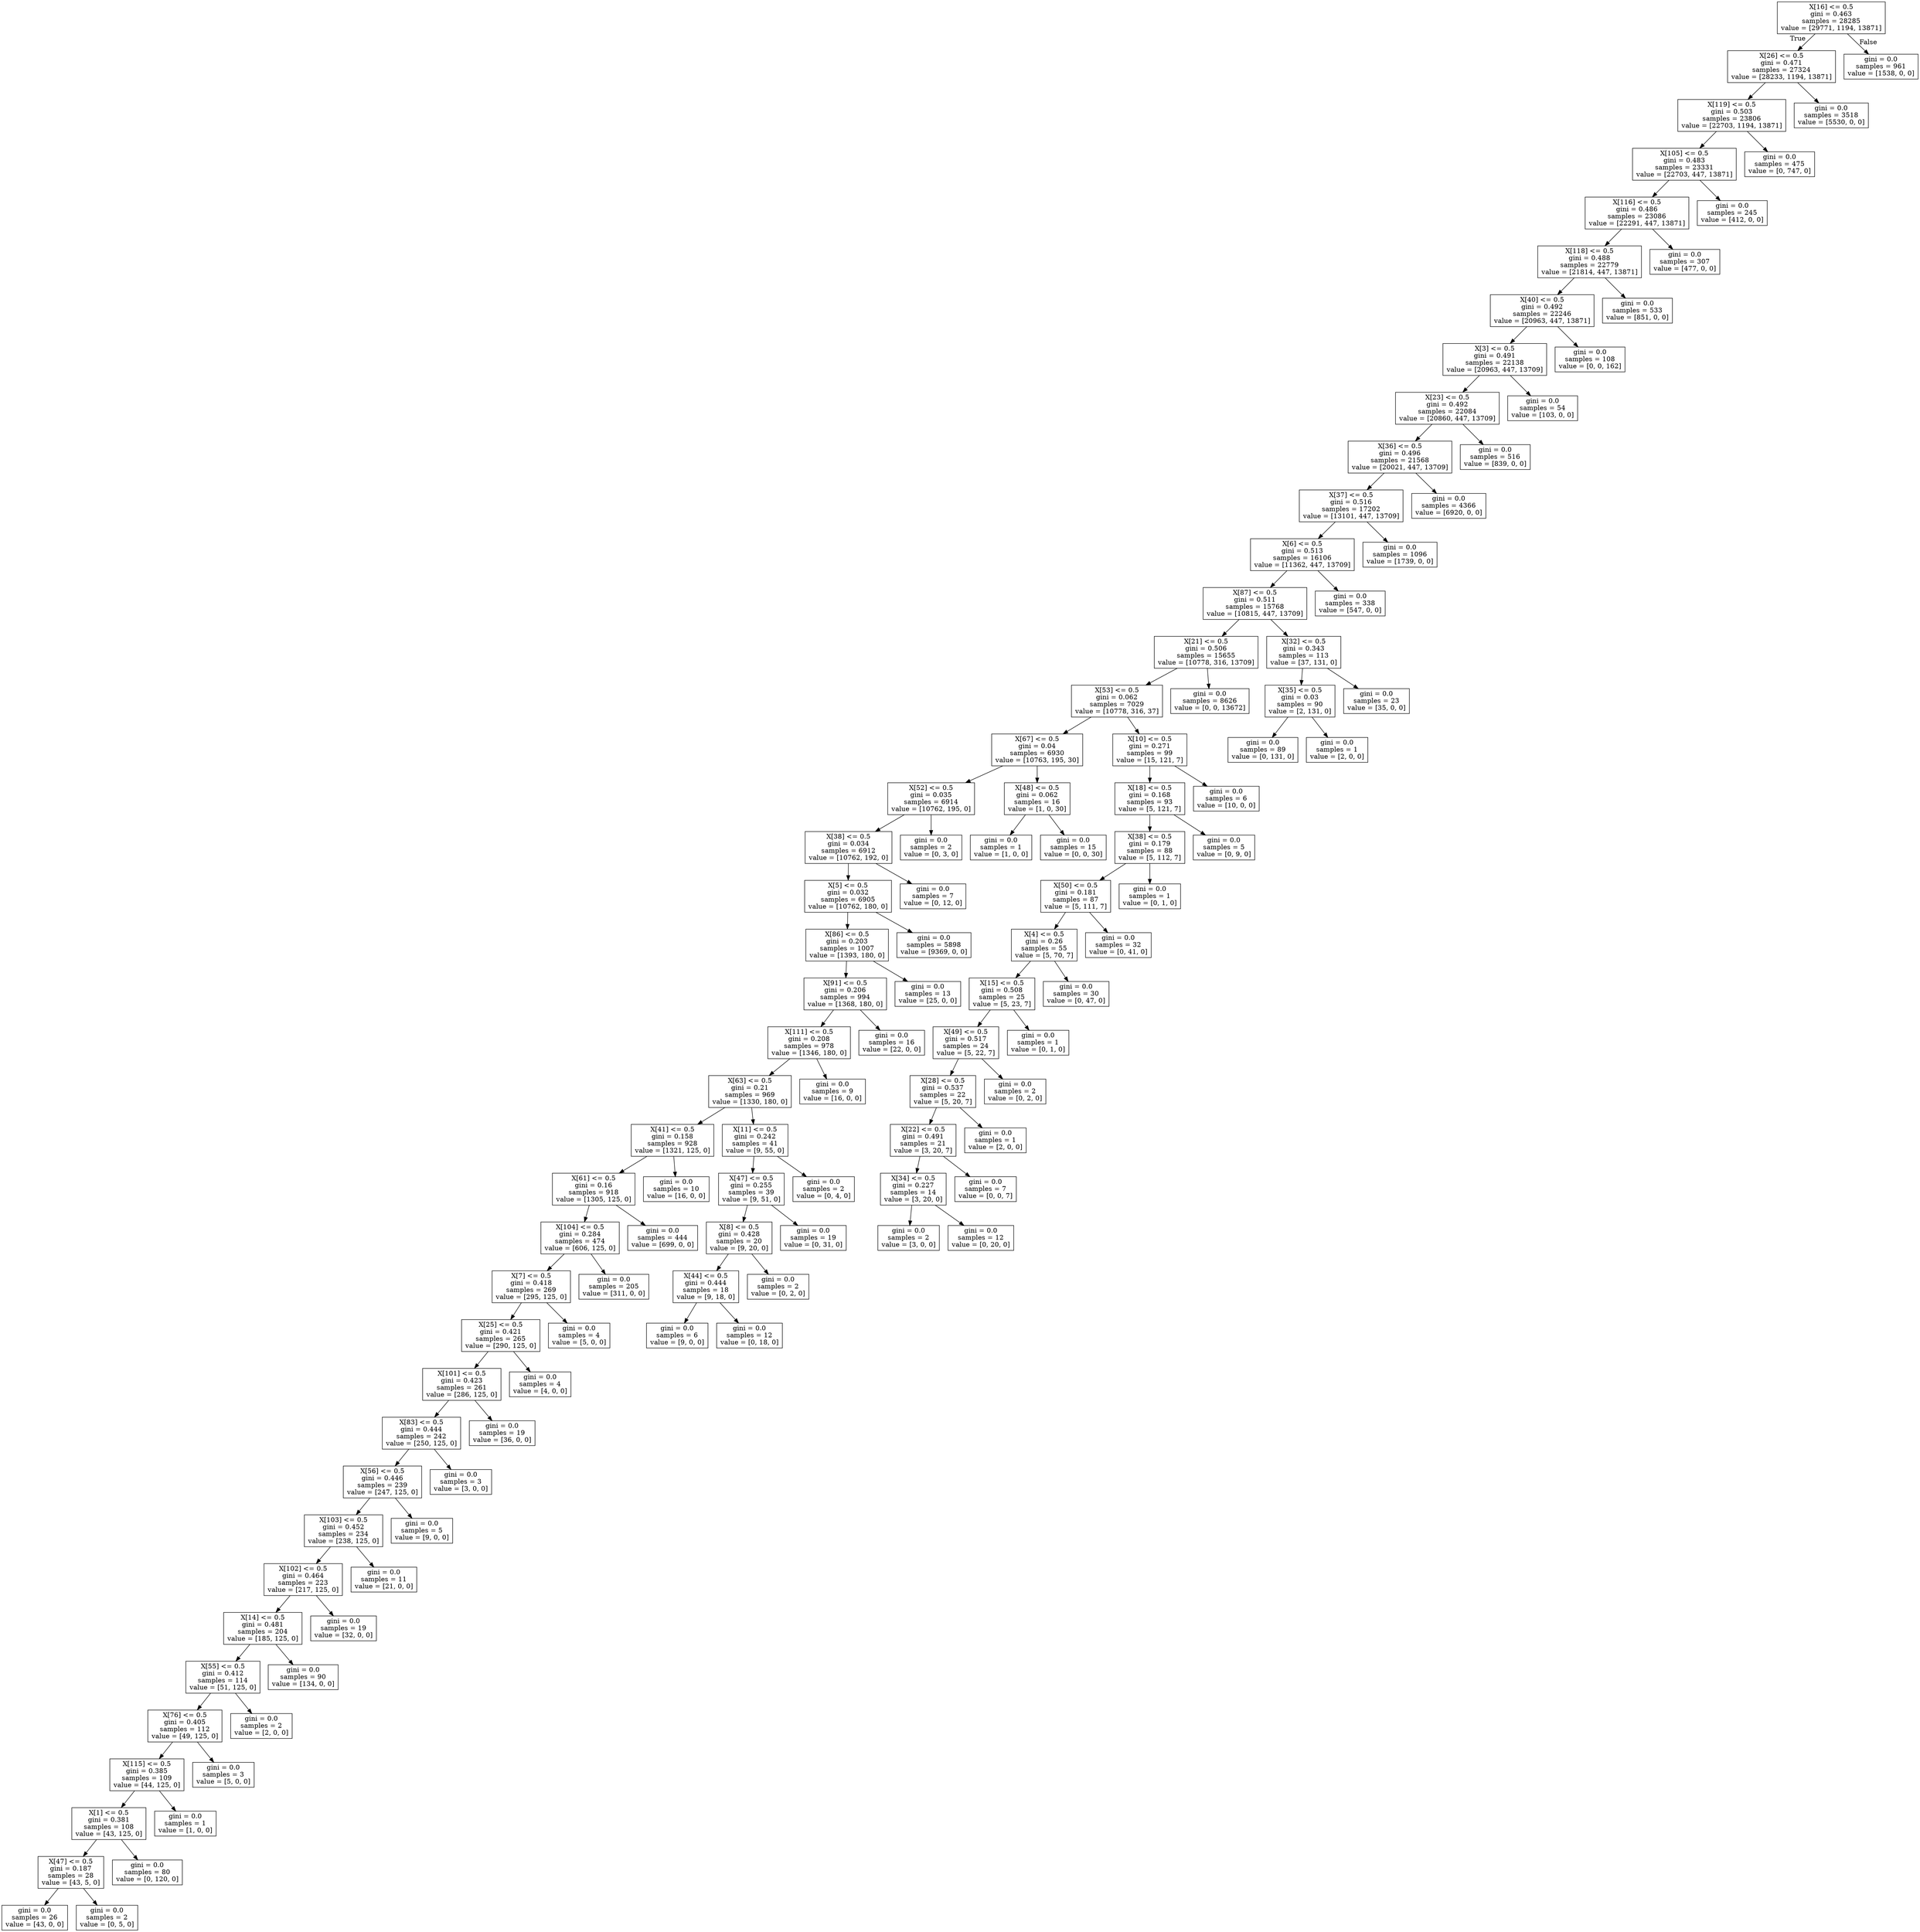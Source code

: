 digraph Tree {
node [shape=box] ;
0 [label="X[16] <= 0.5\ngini = 0.463\nsamples = 28285\nvalue = [29771, 1194, 13871]"] ;
1 [label="X[26] <= 0.5\ngini = 0.471\nsamples = 27324\nvalue = [28233, 1194, 13871]"] ;
0 -> 1 [labeldistance=2.5, labelangle=45, headlabel="True"] ;
2 [label="X[119] <= 0.5\ngini = 0.503\nsamples = 23806\nvalue = [22703, 1194, 13871]"] ;
1 -> 2 ;
3 [label="X[105] <= 0.5\ngini = 0.483\nsamples = 23331\nvalue = [22703, 447, 13871]"] ;
2 -> 3 ;
4 [label="X[116] <= 0.5\ngini = 0.486\nsamples = 23086\nvalue = [22291, 447, 13871]"] ;
3 -> 4 ;
5 [label="X[118] <= 0.5\ngini = 0.488\nsamples = 22779\nvalue = [21814, 447, 13871]"] ;
4 -> 5 ;
6 [label="X[40] <= 0.5\ngini = 0.492\nsamples = 22246\nvalue = [20963, 447, 13871]"] ;
5 -> 6 ;
7 [label="X[3] <= 0.5\ngini = 0.491\nsamples = 22138\nvalue = [20963, 447, 13709]"] ;
6 -> 7 ;
8 [label="X[23] <= 0.5\ngini = 0.492\nsamples = 22084\nvalue = [20860, 447, 13709]"] ;
7 -> 8 ;
9 [label="X[36] <= 0.5\ngini = 0.496\nsamples = 21568\nvalue = [20021, 447, 13709]"] ;
8 -> 9 ;
10 [label="X[37] <= 0.5\ngini = 0.516\nsamples = 17202\nvalue = [13101, 447, 13709]"] ;
9 -> 10 ;
11 [label="X[6] <= 0.5\ngini = 0.513\nsamples = 16106\nvalue = [11362, 447, 13709]"] ;
10 -> 11 ;
12 [label="X[87] <= 0.5\ngini = 0.511\nsamples = 15768\nvalue = [10815, 447, 13709]"] ;
11 -> 12 ;
13 [label="X[21] <= 0.5\ngini = 0.506\nsamples = 15655\nvalue = [10778, 316, 13709]"] ;
12 -> 13 ;
14 [label="X[53] <= 0.5\ngini = 0.062\nsamples = 7029\nvalue = [10778, 316, 37]"] ;
13 -> 14 ;
15 [label="X[67] <= 0.5\ngini = 0.04\nsamples = 6930\nvalue = [10763, 195, 30]"] ;
14 -> 15 ;
16 [label="X[52] <= 0.5\ngini = 0.035\nsamples = 6914\nvalue = [10762, 195, 0]"] ;
15 -> 16 ;
17 [label="X[38] <= 0.5\ngini = 0.034\nsamples = 6912\nvalue = [10762, 192, 0]"] ;
16 -> 17 ;
18 [label="X[5] <= 0.5\ngini = 0.032\nsamples = 6905\nvalue = [10762, 180, 0]"] ;
17 -> 18 ;
19 [label="X[86] <= 0.5\ngini = 0.203\nsamples = 1007\nvalue = [1393, 180, 0]"] ;
18 -> 19 ;
20 [label="X[91] <= 0.5\ngini = 0.206\nsamples = 994\nvalue = [1368, 180, 0]"] ;
19 -> 20 ;
21 [label="X[111] <= 0.5\ngini = 0.208\nsamples = 978\nvalue = [1346, 180, 0]"] ;
20 -> 21 ;
22 [label="X[63] <= 0.5\ngini = 0.21\nsamples = 969\nvalue = [1330, 180, 0]"] ;
21 -> 22 ;
23 [label="X[41] <= 0.5\ngini = 0.158\nsamples = 928\nvalue = [1321, 125, 0]"] ;
22 -> 23 ;
24 [label="X[61] <= 0.5\ngini = 0.16\nsamples = 918\nvalue = [1305, 125, 0]"] ;
23 -> 24 ;
25 [label="X[104] <= 0.5\ngini = 0.284\nsamples = 474\nvalue = [606, 125, 0]"] ;
24 -> 25 ;
26 [label="X[7] <= 0.5\ngini = 0.418\nsamples = 269\nvalue = [295, 125, 0]"] ;
25 -> 26 ;
27 [label="X[25] <= 0.5\ngini = 0.421\nsamples = 265\nvalue = [290, 125, 0]"] ;
26 -> 27 ;
28 [label="X[101] <= 0.5\ngini = 0.423\nsamples = 261\nvalue = [286, 125, 0]"] ;
27 -> 28 ;
29 [label="X[83] <= 0.5\ngini = 0.444\nsamples = 242\nvalue = [250, 125, 0]"] ;
28 -> 29 ;
30 [label="X[56] <= 0.5\ngini = 0.446\nsamples = 239\nvalue = [247, 125, 0]"] ;
29 -> 30 ;
31 [label="X[103] <= 0.5\ngini = 0.452\nsamples = 234\nvalue = [238, 125, 0]"] ;
30 -> 31 ;
32 [label="X[102] <= 0.5\ngini = 0.464\nsamples = 223\nvalue = [217, 125, 0]"] ;
31 -> 32 ;
33 [label="X[14] <= 0.5\ngini = 0.481\nsamples = 204\nvalue = [185, 125, 0]"] ;
32 -> 33 ;
34 [label="X[55] <= 0.5\ngini = 0.412\nsamples = 114\nvalue = [51, 125, 0]"] ;
33 -> 34 ;
35 [label="X[76] <= 0.5\ngini = 0.405\nsamples = 112\nvalue = [49, 125, 0]"] ;
34 -> 35 ;
36 [label="X[115] <= 0.5\ngini = 0.385\nsamples = 109\nvalue = [44, 125, 0]"] ;
35 -> 36 ;
37 [label="X[1] <= 0.5\ngini = 0.381\nsamples = 108\nvalue = [43, 125, 0]"] ;
36 -> 37 ;
38 [label="X[47] <= 0.5\ngini = 0.187\nsamples = 28\nvalue = [43, 5, 0]"] ;
37 -> 38 ;
39 [label="gini = 0.0\nsamples = 26\nvalue = [43, 0, 0]"] ;
38 -> 39 ;
40 [label="gini = 0.0\nsamples = 2\nvalue = [0, 5, 0]"] ;
38 -> 40 ;
41 [label="gini = 0.0\nsamples = 80\nvalue = [0, 120, 0]"] ;
37 -> 41 ;
42 [label="gini = 0.0\nsamples = 1\nvalue = [1, 0, 0]"] ;
36 -> 42 ;
43 [label="gini = 0.0\nsamples = 3\nvalue = [5, 0, 0]"] ;
35 -> 43 ;
44 [label="gini = 0.0\nsamples = 2\nvalue = [2, 0, 0]"] ;
34 -> 44 ;
45 [label="gini = 0.0\nsamples = 90\nvalue = [134, 0, 0]"] ;
33 -> 45 ;
46 [label="gini = 0.0\nsamples = 19\nvalue = [32, 0, 0]"] ;
32 -> 46 ;
47 [label="gini = 0.0\nsamples = 11\nvalue = [21, 0, 0]"] ;
31 -> 47 ;
48 [label="gini = 0.0\nsamples = 5\nvalue = [9, 0, 0]"] ;
30 -> 48 ;
49 [label="gini = 0.0\nsamples = 3\nvalue = [3, 0, 0]"] ;
29 -> 49 ;
50 [label="gini = 0.0\nsamples = 19\nvalue = [36, 0, 0]"] ;
28 -> 50 ;
51 [label="gini = 0.0\nsamples = 4\nvalue = [4, 0, 0]"] ;
27 -> 51 ;
52 [label="gini = 0.0\nsamples = 4\nvalue = [5, 0, 0]"] ;
26 -> 52 ;
53 [label="gini = 0.0\nsamples = 205\nvalue = [311, 0, 0]"] ;
25 -> 53 ;
54 [label="gini = 0.0\nsamples = 444\nvalue = [699, 0, 0]"] ;
24 -> 54 ;
55 [label="gini = 0.0\nsamples = 10\nvalue = [16, 0, 0]"] ;
23 -> 55 ;
56 [label="X[11] <= 0.5\ngini = 0.242\nsamples = 41\nvalue = [9, 55, 0]"] ;
22 -> 56 ;
57 [label="X[47] <= 0.5\ngini = 0.255\nsamples = 39\nvalue = [9, 51, 0]"] ;
56 -> 57 ;
58 [label="X[8] <= 0.5\ngini = 0.428\nsamples = 20\nvalue = [9, 20, 0]"] ;
57 -> 58 ;
59 [label="X[44] <= 0.5\ngini = 0.444\nsamples = 18\nvalue = [9, 18, 0]"] ;
58 -> 59 ;
60 [label="gini = 0.0\nsamples = 6\nvalue = [9, 0, 0]"] ;
59 -> 60 ;
61 [label="gini = 0.0\nsamples = 12\nvalue = [0, 18, 0]"] ;
59 -> 61 ;
62 [label="gini = 0.0\nsamples = 2\nvalue = [0, 2, 0]"] ;
58 -> 62 ;
63 [label="gini = 0.0\nsamples = 19\nvalue = [0, 31, 0]"] ;
57 -> 63 ;
64 [label="gini = 0.0\nsamples = 2\nvalue = [0, 4, 0]"] ;
56 -> 64 ;
65 [label="gini = 0.0\nsamples = 9\nvalue = [16, 0, 0]"] ;
21 -> 65 ;
66 [label="gini = 0.0\nsamples = 16\nvalue = [22, 0, 0]"] ;
20 -> 66 ;
67 [label="gini = 0.0\nsamples = 13\nvalue = [25, 0, 0]"] ;
19 -> 67 ;
68 [label="gini = 0.0\nsamples = 5898\nvalue = [9369, 0, 0]"] ;
18 -> 68 ;
69 [label="gini = 0.0\nsamples = 7\nvalue = [0, 12, 0]"] ;
17 -> 69 ;
70 [label="gini = 0.0\nsamples = 2\nvalue = [0, 3, 0]"] ;
16 -> 70 ;
71 [label="X[48] <= 0.5\ngini = 0.062\nsamples = 16\nvalue = [1, 0, 30]"] ;
15 -> 71 ;
72 [label="gini = 0.0\nsamples = 1\nvalue = [1, 0, 0]"] ;
71 -> 72 ;
73 [label="gini = 0.0\nsamples = 15\nvalue = [0, 0, 30]"] ;
71 -> 73 ;
74 [label="X[10] <= 0.5\ngini = 0.271\nsamples = 99\nvalue = [15, 121, 7]"] ;
14 -> 74 ;
75 [label="X[18] <= 0.5\ngini = 0.168\nsamples = 93\nvalue = [5, 121, 7]"] ;
74 -> 75 ;
76 [label="X[38] <= 0.5\ngini = 0.179\nsamples = 88\nvalue = [5, 112, 7]"] ;
75 -> 76 ;
77 [label="X[50] <= 0.5\ngini = 0.181\nsamples = 87\nvalue = [5, 111, 7]"] ;
76 -> 77 ;
78 [label="X[4] <= 0.5\ngini = 0.26\nsamples = 55\nvalue = [5, 70, 7]"] ;
77 -> 78 ;
79 [label="X[15] <= 0.5\ngini = 0.508\nsamples = 25\nvalue = [5, 23, 7]"] ;
78 -> 79 ;
80 [label="X[49] <= 0.5\ngini = 0.517\nsamples = 24\nvalue = [5, 22, 7]"] ;
79 -> 80 ;
81 [label="X[28] <= 0.5\ngini = 0.537\nsamples = 22\nvalue = [5, 20, 7]"] ;
80 -> 81 ;
82 [label="X[22] <= 0.5\ngini = 0.491\nsamples = 21\nvalue = [3, 20, 7]"] ;
81 -> 82 ;
83 [label="X[34] <= 0.5\ngini = 0.227\nsamples = 14\nvalue = [3, 20, 0]"] ;
82 -> 83 ;
84 [label="gini = 0.0\nsamples = 2\nvalue = [3, 0, 0]"] ;
83 -> 84 ;
85 [label="gini = 0.0\nsamples = 12\nvalue = [0, 20, 0]"] ;
83 -> 85 ;
86 [label="gini = 0.0\nsamples = 7\nvalue = [0, 0, 7]"] ;
82 -> 86 ;
87 [label="gini = 0.0\nsamples = 1\nvalue = [2, 0, 0]"] ;
81 -> 87 ;
88 [label="gini = 0.0\nsamples = 2\nvalue = [0, 2, 0]"] ;
80 -> 88 ;
89 [label="gini = 0.0\nsamples = 1\nvalue = [0, 1, 0]"] ;
79 -> 89 ;
90 [label="gini = 0.0\nsamples = 30\nvalue = [0, 47, 0]"] ;
78 -> 90 ;
91 [label="gini = 0.0\nsamples = 32\nvalue = [0, 41, 0]"] ;
77 -> 91 ;
92 [label="gini = 0.0\nsamples = 1\nvalue = [0, 1, 0]"] ;
76 -> 92 ;
93 [label="gini = 0.0\nsamples = 5\nvalue = [0, 9, 0]"] ;
75 -> 93 ;
94 [label="gini = 0.0\nsamples = 6\nvalue = [10, 0, 0]"] ;
74 -> 94 ;
95 [label="gini = 0.0\nsamples = 8626\nvalue = [0, 0, 13672]"] ;
13 -> 95 ;
96 [label="X[32] <= 0.5\ngini = 0.343\nsamples = 113\nvalue = [37, 131, 0]"] ;
12 -> 96 ;
97 [label="X[35] <= 0.5\ngini = 0.03\nsamples = 90\nvalue = [2, 131, 0]"] ;
96 -> 97 ;
98 [label="gini = 0.0\nsamples = 89\nvalue = [0, 131, 0]"] ;
97 -> 98 ;
99 [label="gini = 0.0\nsamples = 1\nvalue = [2, 0, 0]"] ;
97 -> 99 ;
100 [label="gini = 0.0\nsamples = 23\nvalue = [35, 0, 0]"] ;
96 -> 100 ;
101 [label="gini = 0.0\nsamples = 338\nvalue = [547, 0, 0]"] ;
11 -> 101 ;
102 [label="gini = 0.0\nsamples = 1096\nvalue = [1739, 0, 0]"] ;
10 -> 102 ;
103 [label="gini = 0.0\nsamples = 4366\nvalue = [6920, 0, 0]"] ;
9 -> 103 ;
104 [label="gini = 0.0\nsamples = 516\nvalue = [839, 0, 0]"] ;
8 -> 104 ;
105 [label="gini = 0.0\nsamples = 54\nvalue = [103, 0, 0]"] ;
7 -> 105 ;
106 [label="gini = 0.0\nsamples = 108\nvalue = [0, 0, 162]"] ;
6 -> 106 ;
107 [label="gini = 0.0\nsamples = 533\nvalue = [851, 0, 0]"] ;
5 -> 107 ;
108 [label="gini = 0.0\nsamples = 307\nvalue = [477, 0, 0]"] ;
4 -> 108 ;
109 [label="gini = 0.0\nsamples = 245\nvalue = [412, 0, 0]"] ;
3 -> 109 ;
110 [label="gini = 0.0\nsamples = 475\nvalue = [0, 747, 0]"] ;
2 -> 110 ;
111 [label="gini = 0.0\nsamples = 3518\nvalue = [5530, 0, 0]"] ;
1 -> 111 ;
112 [label="gini = 0.0\nsamples = 961\nvalue = [1538, 0, 0]"] ;
0 -> 112 [labeldistance=2.5, labelangle=-45, headlabel="False"] ;
}